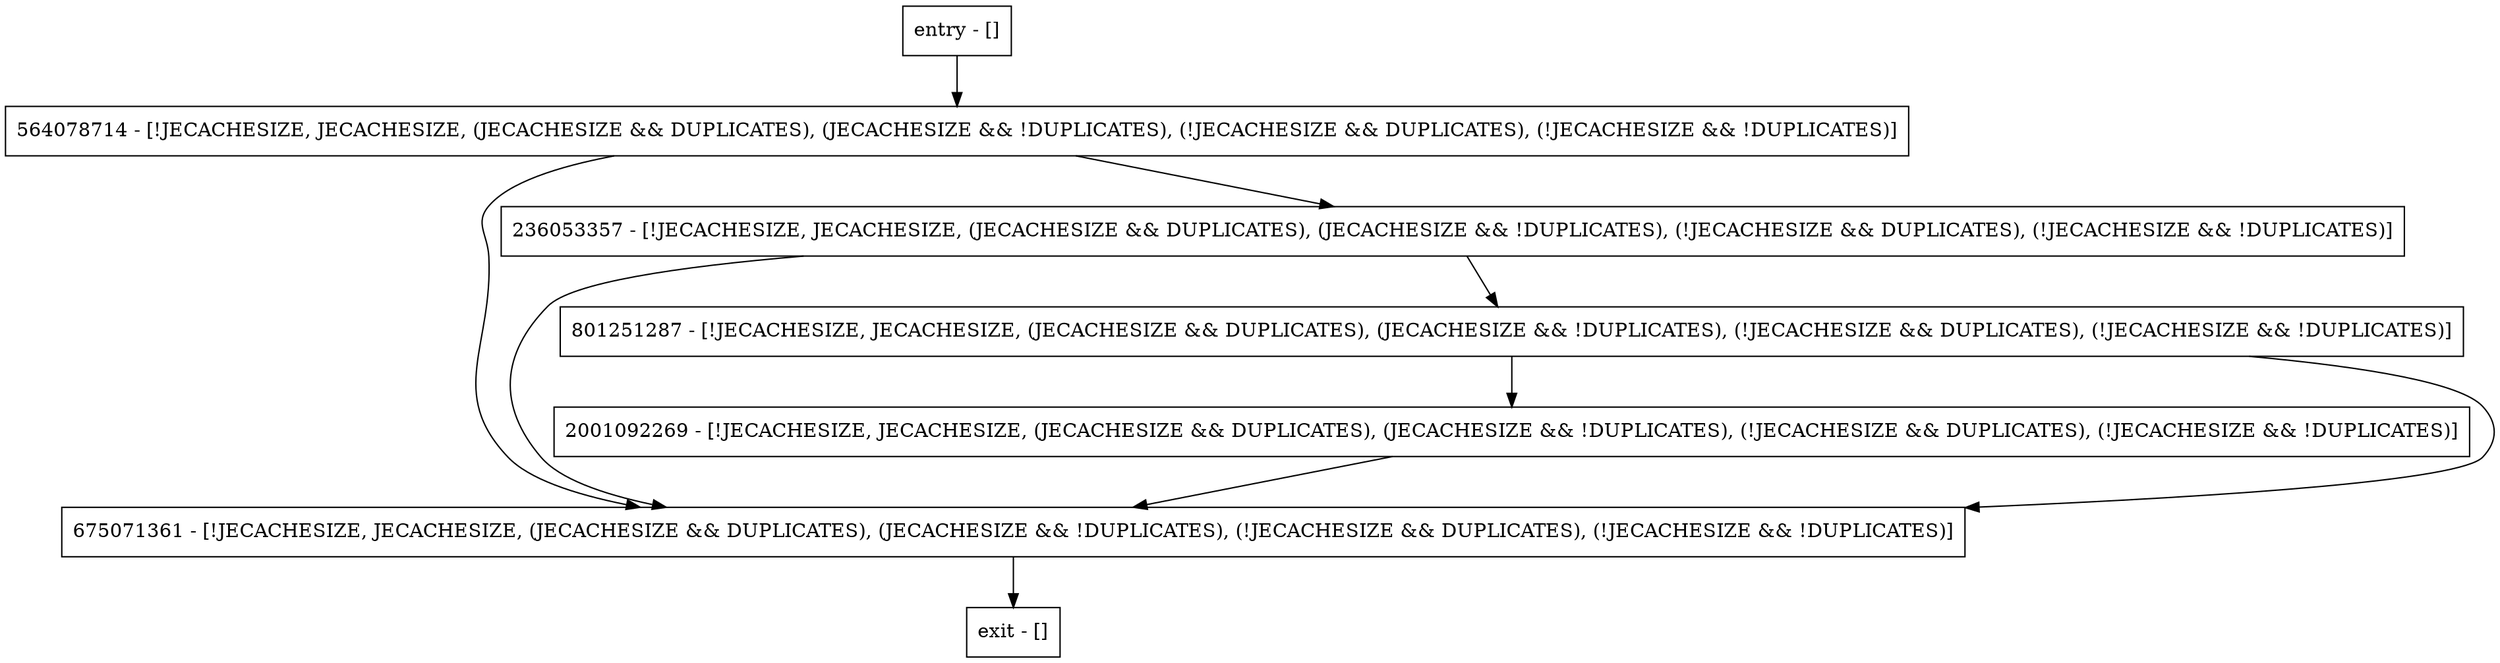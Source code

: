 digraph checkUpdatesAllowed {
node [shape=record];
entry [label="entry - []"];
exit [label="exit - []"];
2001092269 [label="2001092269 - [!JECACHESIZE, JECACHESIZE, (JECACHESIZE && DUPLICATES), (JECACHESIZE && !DUPLICATES), (!JECACHESIZE && DUPLICATES), (!JECACHESIZE && !DUPLICATES)]"];
564078714 [label="564078714 - [!JECACHESIZE, JECACHESIZE, (JECACHESIZE && DUPLICATES), (JECACHESIZE && !DUPLICATES), (!JECACHESIZE && DUPLICATES), (!JECACHESIZE && !DUPLICATES)]"];
675071361 [label="675071361 - [!JECACHESIZE, JECACHESIZE, (JECACHESIZE && DUPLICATES), (JECACHESIZE && !DUPLICATES), (!JECACHESIZE && DUPLICATES), (!JECACHESIZE && !DUPLICATES)]"];
236053357 [label="236053357 - [!JECACHESIZE, JECACHESIZE, (JECACHESIZE && DUPLICATES), (JECACHESIZE && !DUPLICATES), (!JECACHESIZE && DUPLICATES), (!JECACHESIZE && !DUPLICATES)]"];
801251287 [label="801251287 - [!JECACHESIZE, JECACHESIZE, (JECACHESIZE && DUPLICATES), (JECACHESIZE && !DUPLICATES), (!JECACHESIZE && DUPLICATES), (!JECACHESIZE && !DUPLICATES)]"];
entry;
exit;
entry -> 564078714;
2001092269 -> 675071361;
564078714 -> 675071361;
564078714 -> 236053357;
675071361 -> exit;
236053357 -> 675071361;
236053357 -> 801251287;
801251287 -> 2001092269;
801251287 -> 675071361;
}
